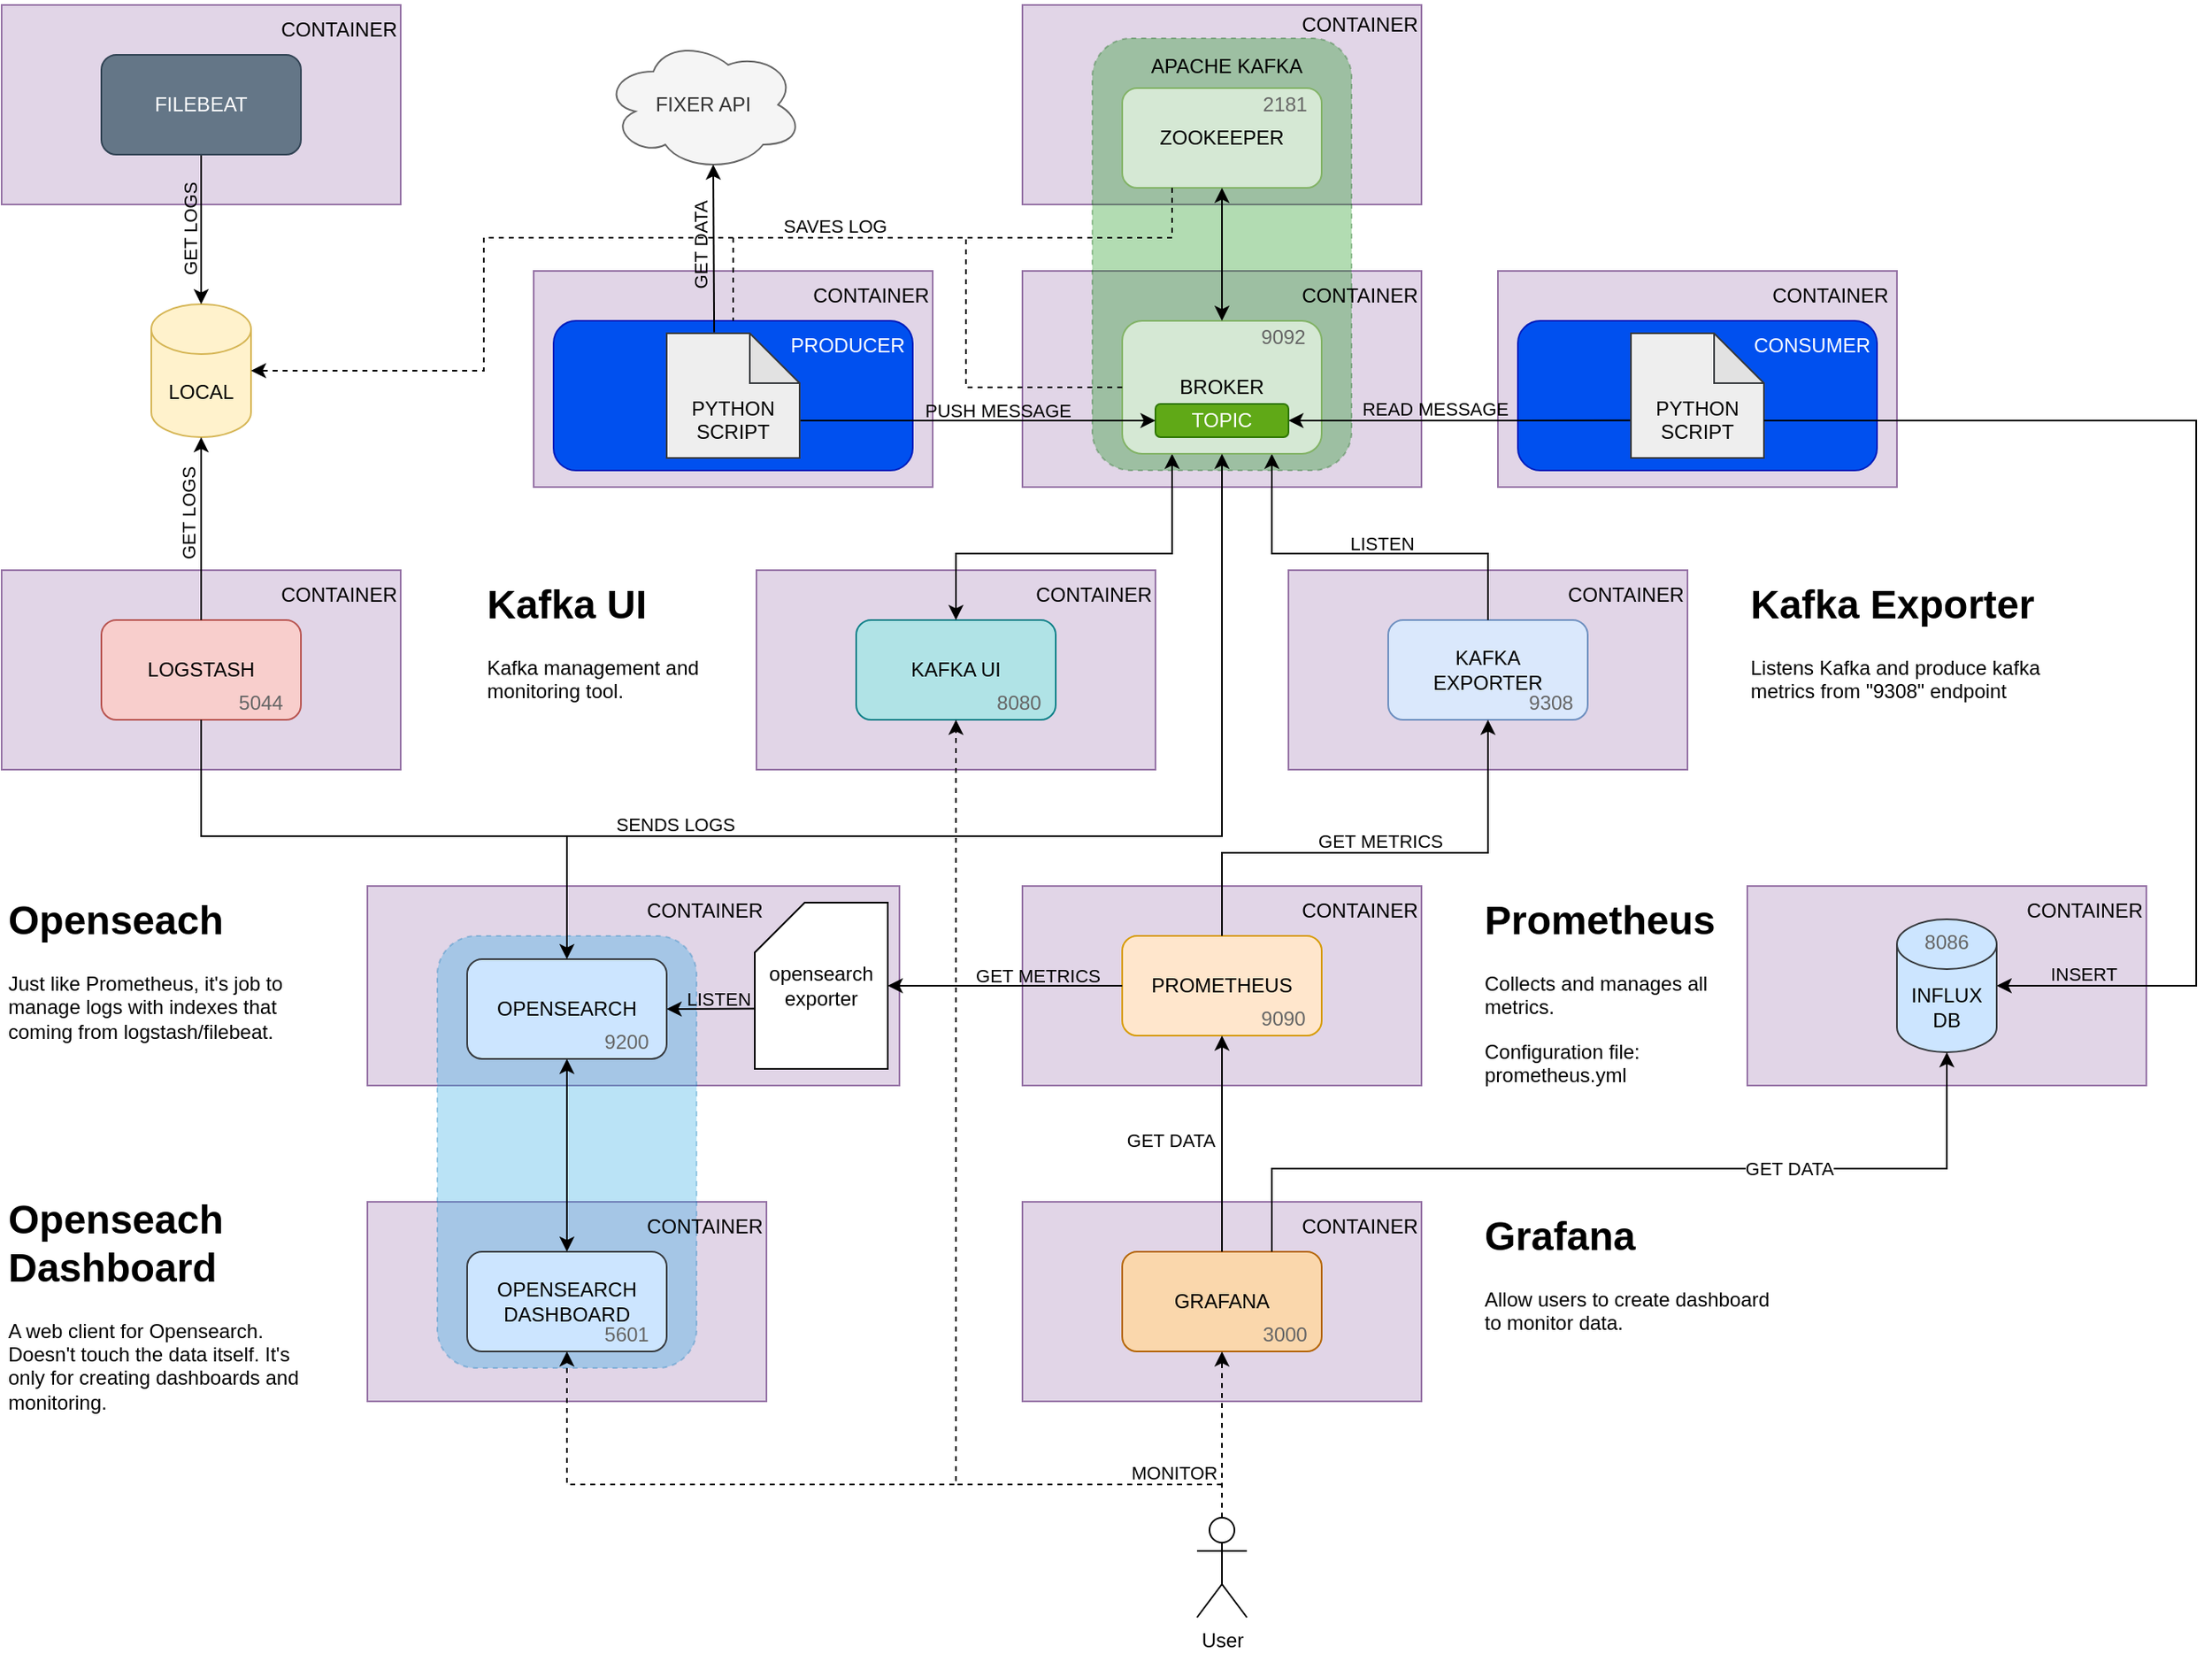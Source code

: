 <mxfile version="24.9.3">
  <diagram name="Page-1" id="3kDBGb4JcDjgzZJUVYEn">
    <mxGraphModel dx="2610" dy="969" grid="1" gridSize="10" guides="1" tooltips="1" connect="1" arrows="1" fold="1" page="1" pageScale="1" pageWidth="827" pageHeight="1169" math="0" shadow="0">
      <root>
        <mxCell id="0" />
        <mxCell id="1" parent="0" />
        <mxCell id="dXESkzsyvclQiehPw874-32" value="" style="rounded=0;whiteSpace=wrap;html=1;fillColor=#e1d5e7;strokeColor=#9673a6;" parent="1" vertex="1">
          <mxGeometry x="-100" y="790" width="240" height="120" as="geometry" />
        </mxCell>
        <mxCell id="dXESkzsyvclQiehPw874-34" value="" style="rounded=0;whiteSpace=wrap;html=1;fillColor=#e1d5e7;strokeColor=#9673a6;" parent="1" vertex="1">
          <mxGeometry x="-100" y="600" width="320" height="120" as="geometry" />
        </mxCell>
        <mxCell id="OyqOIDhZYZIaJVyFx2O7-1" value="" style="rounded=1;whiteSpace=wrap;html=1;fillColor=#1ba1e2;dashed=1;strokeColor=#006EAF;opacity=30;fontColor=#ffffff;" parent="1" vertex="1">
          <mxGeometry x="-58" y="630" width="156" height="260" as="geometry" />
        </mxCell>
        <mxCell id="dXESkzsyvclQiehPw874-53" value="" style="rounded=0;whiteSpace=wrap;html=1;fillColor=#e1d5e7;strokeColor=#9673a6;" parent="1" vertex="1">
          <mxGeometry x="730" y="600" width="240" height="120" as="geometry" />
        </mxCell>
        <mxCell id="dXESkzsyvclQiehPw874-54" value="CONTAINER" style="text;html=1;align=center;verticalAlign=middle;whiteSpace=wrap;rounded=0;" parent="1" vertex="1">
          <mxGeometry x="903" y="600" width="60" height="30" as="geometry" />
        </mxCell>
        <mxCell id="dXESkzsyvclQiehPw874-21" value="" style="rounded=0;whiteSpace=wrap;html=1;fillColor=#e1d5e7;strokeColor=#9673a6;" parent="1" vertex="1">
          <mxGeometry x="580" y="230" width="240" height="130" as="geometry" />
        </mxCell>
        <mxCell id="dXESkzsyvclQiehPw874-25" value="" style="rounded=1;whiteSpace=wrap;html=1;fillColor=#0050ef;fontColor=#ffffff;strokeColor=#001DBC;" parent="1" vertex="1">
          <mxGeometry x="592" y="260" width="216" height="90" as="geometry" />
        </mxCell>
        <mxCell id="dXESkzsyvclQiehPw874-17" value="" style="rounded=0;whiteSpace=wrap;html=1;fillColor=#e1d5e7;strokeColor=#9673a6;" parent="1" vertex="1">
          <mxGeometry y="230" width="240" height="130" as="geometry" />
        </mxCell>
        <mxCell id="JubgDkxeSgBdDvuERA1v-1" value="" style="rounded=0;whiteSpace=wrap;html=1;fillColor=#e1d5e7;strokeColor=#9673a6;" parent="1" vertex="1">
          <mxGeometry x="294" y="70" width="240" height="120" as="geometry" />
        </mxCell>
        <mxCell id="JubgDkxeSgBdDvuERA1v-3" value="" style="rounded=0;whiteSpace=wrap;html=1;fillColor=#e1d5e7;strokeColor=#9673a6;" parent="1" vertex="1">
          <mxGeometry x="294" y="230" width="240" height="130" as="geometry" />
        </mxCell>
        <mxCell id="JubgDkxeSgBdDvuERA1v-58" value="" style="rounded=1;whiteSpace=wrap;html=1;fillColor=#008a00;dashed=1;fontColor=#ffffff;strokeColor=#005700;opacity=30;" parent="1" vertex="1">
          <mxGeometry x="336" y="90" width="156" height="260" as="geometry" />
        </mxCell>
        <mxCell id="JubgDkxeSgBdDvuERA1v-5" value="CONTAINER" style="text;html=1;align=center;verticalAlign=middle;whiteSpace=wrap;rounded=0;" parent="1" vertex="1">
          <mxGeometry x="467" y="67" width="60" height="30" as="geometry" />
        </mxCell>
        <mxCell id="JubgDkxeSgBdDvuERA1v-6" value="CONTAINER" style="text;html=1;align=center;verticalAlign=middle;whiteSpace=wrap;rounded=0;" parent="1" vertex="1">
          <mxGeometry x="467" y="230" width="60" height="30" as="geometry" />
        </mxCell>
        <mxCell id="JubgDkxeSgBdDvuERA1v-8" value="" style="rounded=0;whiteSpace=wrap;html=1;fillColor=#e1d5e7;strokeColor=#9673a6;" parent="1" vertex="1">
          <mxGeometry x="454" y="410" width="240" height="120" as="geometry" />
        </mxCell>
        <mxCell id="JubgDkxeSgBdDvuERA1v-9" value="KAFKA&lt;div&gt;EXPORTER&lt;/div&gt;" style="rounded=1;whiteSpace=wrap;html=1;fillColor=#dae8fc;strokeColor=#6c8ebf;" parent="1" vertex="1">
          <mxGeometry x="514" y="440" width="120" height="60" as="geometry" />
        </mxCell>
        <mxCell id="JubgDkxeSgBdDvuERA1v-10" value="CONTAINER" style="text;html=1;align=center;verticalAlign=middle;whiteSpace=wrap;rounded=0;" parent="1" vertex="1">
          <mxGeometry x="627" y="410" width="60" height="30" as="geometry" />
        </mxCell>
        <mxCell id="JubgDkxeSgBdDvuERA1v-12" value="" style="endArrow=classic;html=1;rounded=0;entryX=0.75;entryY=1;entryDx=0;entryDy=0;exitX=0.5;exitY=0;exitDx=0;exitDy=0;" parent="1" source="JubgDkxeSgBdDvuERA1v-9" target="JubgDkxeSgBdDvuERA1v-4" edge="1">
          <mxGeometry width="50" height="50" relative="1" as="geometry">
            <mxPoint x="390" y="570" as="sourcePoint" />
            <mxPoint x="440" y="520" as="targetPoint" />
            <Array as="points">
              <mxPoint x="574" y="400" />
              <mxPoint x="444" y="400" />
            </Array>
          </mxGeometry>
        </mxCell>
        <mxCell id="JubgDkxeSgBdDvuERA1v-14" value="LISTEN" style="edgeLabel;html=1;align=center;verticalAlign=middle;resizable=0;points=[];labelBackgroundColor=none;" parent="JubgDkxeSgBdDvuERA1v-12" vertex="1" connectable="0">
          <mxGeometry x="0.03" y="-1" relative="1" as="geometry">
            <mxPoint x="14" y="-5" as="offset" />
          </mxGeometry>
        </mxCell>
        <mxCell id="JubgDkxeSgBdDvuERA1v-15" value="" style="rounded=0;whiteSpace=wrap;html=1;fillColor=#e1d5e7;strokeColor=#9673a6;" parent="1" vertex="1">
          <mxGeometry x="294" y="600" width="240" height="120" as="geometry" />
        </mxCell>
        <mxCell id="JubgDkxeSgBdDvuERA1v-16" value="PROMETHEUS" style="rounded=1;whiteSpace=wrap;html=1;fillColor=#ffe6cc;strokeColor=#d79b00;" parent="1" vertex="1">
          <mxGeometry x="354" y="630" width="120" height="60" as="geometry" />
        </mxCell>
        <mxCell id="JubgDkxeSgBdDvuERA1v-17" value="CONTAINER" style="text;html=1;align=center;verticalAlign=middle;whiteSpace=wrap;rounded=0;" parent="1" vertex="1">
          <mxGeometry x="467" y="600" width="60" height="30" as="geometry" />
        </mxCell>
        <mxCell id="JubgDkxeSgBdDvuERA1v-18" value="" style="endArrow=classic;html=1;rounded=0;entryX=0.5;entryY=1;entryDx=0;entryDy=0;exitX=0.5;exitY=0;exitDx=0;exitDy=0;" parent="1" source="JubgDkxeSgBdDvuERA1v-16" target="JubgDkxeSgBdDvuERA1v-9" edge="1">
          <mxGeometry width="50" height="50" relative="1" as="geometry">
            <mxPoint x="390" y="570" as="sourcePoint" />
            <mxPoint x="440" y="520" as="targetPoint" />
            <Array as="points">
              <mxPoint x="414" y="580" />
              <mxPoint x="574" y="580" />
            </Array>
          </mxGeometry>
        </mxCell>
        <mxCell id="JubgDkxeSgBdDvuERA1v-19" value="GET METRICS" style="edgeLabel;html=1;align=center;verticalAlign=middle;resizable=0;points=[];labelBackgroundColor=none;" parent="JubgDkxeSgBdDvuERA1v-18" vertex="1" connectable="0">
          <mxGeometry x="-0.08" y="1" relative="1" as="geometry">
            <mxPoint x="11" y="-6" as="offset" />
          </mxGeometry>
        </mxCell>
        <mxCell id="JubgDkxeSgBdDvuERA1v-20" value="" style="rounded=0;whiteSpace=wrap;html=1;fillColor=#e1d5e7;strokeColor=#9673a6;" parent="1" vertex="1">
          <mxGeometry x="294" y="790" width="240" height="120" as="geometry" />
        </mxCell>
        <mxCell id="JubgDkxeSgBdDvuERA1v-21" value="GRAFANA" style="rounded=1;whiteSpace=wrap;html=1;fillColor=#fad7ac;strokeColor=#b46504;" parent="1" vertex="1">
          <mxGeometry x="354" y="820" width="120" height="60" as="geometry" />
        </mxCell>
        <mxCell id="JubgDkxeSgBdDvuERA1v-22" value="CONTAINER" style="text;html=1;align=center;verticalAlign=middle;whiteSpace=wrap;rounded=0;" parent="1" vertex="1">
          <mxGeometry x="467" y="790" width="60" height="30" as="geometry" />
        </mxCell>
        <mxCell id="JubgDkxeSgBdDvuERA1v-23" value="" style="endArrow=classic;html=1;rounded=0;entryX=0.5;entryY=1;entryDx=0;entryDy=0;exitX=0.5;exitY=0;exitDx=0;exitDy=0;" parent="1" source="JubgDkxeSgBdDvuERA1v-21" target="JubgDkxeSgBdDvuERA1v-16" edge="1">
          <mxGeometry width="50" height="50" relative="1" as="geometry">
            <mxPoint x="390" y="570" as="sourcePoint" />
            <mxPoint x="440" y="520" as="targetPoint" />
          </mxGeometry>
        </mxCell>
        <mxCell id="JubgDkxeSgBdDvuERA1v-24" value="GET DATA" style="edgeLabel;html=1;align=center;verticalAlign=middle;resizable=0;points=[];" parent="JubgDkxeSgBdDvuERA1v-23" vertex="1" connectable="0">
          <mxGeometry x="0.028" y="-1" relative="1" as="geometry">
            <mxPoint x="-32" as="offset" />
          </mxGeometry>
        </mxCell>
        <mxCell id="JubgDkxeSgBdDvuERA1v-33" value="&lt;h1 style=&quot;margin-top: 0px;&quot;&gt;Kafka Exporter&lt;/h1&gt;&lt;p&gt;Listens Kafka and produce kafka metrics from &quot;9308&quot; endpoint&lt;/p&gt;" style="text;html=1;whiteSpace=wrap;overflow=hidden;rounded=0;" parent="1" vertex="1">
          <mxGeometry x="730" y="410" width="180" height="120" as="geometry" />
        </mxCell>
        <mxCell id="JubgDkxeSgBdDvuERA1v-34" value="&lt;h1 style=&quot;margin-top: 0px;&quot;&gt;Prometheus&lt;/h1&gt;&lt;p&gt;Collects and manages all metrics.&amp;nbsp;&lt;/p&gt;&lt;p&gt;Configuration file: prometheus.yml&lt;/p&gt;" style="text;html=1;whiteSpace=wrap;overflow=hidden;rounded=0;" parent="1" vertex="1">
          <mxGeometry x="570" y="600" width="180" height="120" as="geometry" />
        </mxCell>
        <mxCell id="JubgDkxeSgBdDvuERA1v-35" value="&lt;h1 style=&quot;margin-top: 0px;&quot;&gt;Grafana&lt;br&gt;&lt;/h1&gt;&lt;div&gt;Allow users to create dashboard to monitor data.&lt;/div&gt;" style="text;html=1;whiteSpace=wrap;overflow=hidden;rounded=0;" parent="1" vertex="1">
          <mxGeometry x="570" y="790" width="180" height="120" as="geometry" />
        </mxCell>
        <mxCell id="JubgDkxeSgBdDvuERA1v-36" value="" style="rounded=0;whiteSpace=wrap;html=1;fillColor=#e1d5e7;strokeColor=#9673a6;" parent="1" vertex="1">
          <mxGeometry x="134" y="410" width="240" height="120" as="geometry" />
        </mxCell>
        <mxCell id="JubgDkxeSgBdDvuERA1v-37" value="KAFKA UI" style="rounded=1;whiteSpace=wrap;html=1;fillColor=#b0e3e6;strokeColor=#0e8088;" parent="1" vertex="1">
          <mxGeometry x="194" y="440" width="120" height="60" as="geometry" />
        </mxCell>
        <mxCell id="JubgDkxeSgBdDvuERA1v-38" value="CONTAINER" style="text;html=1;align=center;verticalAlign=middle;whiteSpace=wrap;rounded=0;" parent="1" vertex="1">
          <mxGeometry x="307" y="410" width="60" height="30" as="geometry" />
        </mxCell>
        <mxCell id="JubgDkxeSgBdDvuERA1v-42" value="&lt;h1 style=&quot;margin-top: 0px;&quot;&gt;Kafka UI&lt;/h1&gt;&lt;p&gt;Kafka management and&amp;nbsp; monitoring tool.&lt;/p&gt;" style="text;html=1;whiteSpace=wrap;overflow=hidden;rounded=0;" parent="1" vertex="1">
          <mxGeometry x="-30" y="410" width="140" height="120" as="geometry" />
        </mxCell>
        <mxCell id="JubgDkxeSgBdDvuERA1v-44" value="" style="endArrow=classic;startArrow=classic;html=1;rounded=0;entryX=0.25;entryY=1;entryDx=0;entryDy=0;exitX=0.5;exitY=0;exitDx=0;exitDy=0;" parent="1" source="JubgDkxeSgBdDvuERA1v-37" target="JubgDkxeSgBdDvuERA1v-4" edge="1">
          <mxGeometry width="50" height="50" relative="1" as="geometry">
            <mxPoint x="320" y="410" as="sourcePoint" />
            <mxPoint x="370" y="360" as="targetPoint" />
            <Array as="points">
              <mxPoint x="254" y="400" />
              <mxPoint x="384" y="400" />
            </Array>
          </mxGeometry>
        </mxCell>
        <mxCell id="JubgDkxeSgBdDvuERA1v-50" value="INFLUX&lt;div&gt;DB&lt;/div&gt;" style="shape=cylinder3;whiteSpace=wrap;html=1;boundedLbl=1;backgroundOutline=1;size=15;fillColor=#cce5ff;strokeColor=#36393d;" parent="1" vertex="1">
          <mxGeometry x="820" y="620" width="60" height="80" as="geometry" />
        </mxCell>
        <mxCell id="JubgDkxeSgBdDvuERA1v-54" value="" style="endArrow=classic;html=1;rounded=0;entryX=0.5;entryY=1;entryDx=0;entryDy=0;entryPerimeter=0;exitX=0.75;exitY=0;exitDx=0;exitDy=0;" parent="1" source="JubgDkxeSgBdDvuERA1v-21" target="JubgDkxeSgBdDvuERA1v-50" edge="1">
          <mxGeometry width="50" height="50" relative="1" as="geometry">
            <mxPoint x="130" y="610" as="sourcePoint" />
            <mxPoint x="180" y="560" as="targetPoint" />
            <Array as="points">
              <mxPoint x="444" y="770" />
              <mxPoint x="850" y="770" />
            </Array>
          </mxGeometry>
        </mxCell>
        <mxCell id="JubgDkxeSgBdDvuERA1v-57" value="GET DATA" style="edgeLabel;html=1;align=center;verticalAlign=middle;resizable=0;points=[];" parent="JubgDkxeSgBdDvuERA1v-54" vertex="1" connectable="0">
          <mxGeometry x="0.371" relative="1" as="geometry">
            <mxPoint as="offset" />
          </mxGeometry>
        </mxCell>
        <mxCell id="JubgDkxeSgBdDvuERA1v-2" value="ZOOKEEPER" style="rounded=1;whiteSpace=wrap;html=1;fillColor=#d5e8d4;strokeColor=#82b366;" parent="1" vertex="1">
          <mxGeometry x="354" y="120" width="120" height="60" as="geometry" />
        </mxCell>
        <mxCell id="JubgDkxeSgBdDvuERA1v-4" value="BROKER" style="rounded=1;whiteSpace=wrap;html=1;fillColor=#d5e8d4;strokeColor=#82b366;arcSize=15;" parent="1" vertex="1">
          <mxGeometry x="354" y="260" width="120" height="80" as="geometry" />
        </mxCell>
        <mxCell id="JubgDkxeSgBdDvuERA1v-60" value="User" style="shape=umlActor;verticalLabelPosition=bottom;verticalAlign=top;html=1;outlineConnect=0;" parent="1" vertex="1">
          <mxGeometry x="399" y="980" width="30" height="60" as="geometry" />
        </mxCell>
        <mxCell id="JubgDkxeSgBdDvuERA1v-62" value="" style="endArrow=classic;html=1;rounded=0;entryX=0.5;entryY=1;entryDx=0;entryDy=0;dashed=1;" parent="1" source="JubgDkxeSgBdDvuERA1v-60" target="JubgDkxeSgBdDvuERA1v-21" edge="1">
          <mxGeometry width="50" height="50" relative="1" as="geometry">
            <mxPoint x="360" y="830" as="sourcePoint" />
            <mxPoint x="410" y="780" as="targetPoint" />
          </mxGeometry>
        </mxCell>
        <mxCell id="JubgDkxeSgBdDvuERA1v-66" value="MONITOR" style="edgeLabel;html=1;align=center;verticalAlign=middle;resizable=0;points=[];labelBackgroundColor=none;" parent="JubgDkxeSgBdDvuERA1v-62" vertex="1" connectable="0">
          <mxGeometry x="-0.288" y="1" relative="1" as="geometry">
            <mxPoint x="-28" y="8" as="offset" />
          </mxGeometry>
        </mxCell>
        <mxCell id="JubgDkxeSgBdDvuERA1v-63" value="" style="endArrow=classic;html=1;rounded=0;entryX=0.5;entryY=1;entryDx=0;entryDy=0;dashed=1;" parent="1" target="JubgDkxeSgBdDvuERA1v-37" edge="1">
          <mxGeometry width="50" height="50" relative="1" as="geometry">
            <mxPoint x="414" y="960" as="sourcePoint" />
            <mxPoint x="410" y="780" as="targetPoint" />
            <Array as="points">
              <mxPoint x="254" y="960" />
            </Array>
          </mxGeometry>
        </mxCell>
        <mxCell id="JubgDkxeSgBdDvuERA1v-27" value="" style="endArrow=classic;html=1;rounded=0;entryX=1;entryY=0.5;entryDx=0;entryDy=0;exitX=0.011;exitY=0.699;exitDx=0;exitDy=0;exitPerimeter=0;" parent="1" source="dXESkzsyvclQiehPw874-27" target="JubgDkxeSgBdDvuERA1v-25" edge="1">
          <mxGeometry width="50" height="50" relative="1" as="geometry">
            <mxPoint x="560" y="300" as="sourcePoint" />
            <mxPoint x="570" y="350" as="targetPoint" />
          </mxGeometry>
        </mxCell>
        <mxCell id="JubgDkxeSgBdDvuERA1v-32" value="READ MESSAGE" style="edgeLabel;html=1;align=center;verticalAlign=middle;resizable=0;points=[];labelBackgroundColor=none;rotation=0;" parent="JubgDkxeSgBdDvuERA1v-27" vertex="1" connectable="0">
          <mxGeometry x="-0.032" y="1" relative="1" as="geometry">
            <mxPoint x="-19" y="-8" as="offset" />
          </mxGeometry>
        </mxCell>
        <mxCell id="JubgDkxeSgBdDvuERA1v-25" value="TOPIC" style="rounded=1;whiteSpace=wrap;html=1;fillColor=#60a917;fontColor=#ffffff;strokeColor=#2D7600;" parent="1" vertex="1">
          <mxGeometry x="374" y="310" width="80" height="20" as="geometry" />
        </mxCell>
        <mxCell id="dXESkzsyvclQiehPw874-24" value="" style="rounded=1;whiteSpace=wrap;html=1;fillColor=#0050ef;fontColor=#ffffff;strokeColor=#001DBC;" parent="1" vertex="1">
          <mxGeometry x="12" y="260" width="216" height="90" as="geometry" />
        </mxCell>
        <mxCell id="JubgDkxeSgBdDvuERA1v-26" value="" style="endArrow=classic;html=1;rounded=0;entryX=0;entryY=0.5;entryDx=0;entryDy=0;exitX=0;exitY=0;exitDx=80;exitDy=52.5;exitPerimeter=0;" parent="1" source="dXESkzsyvclQiehPw874-26" target="JubgDkxeSgBdDvuERA1v-25" edge="1">
          <mxGeometry width="50" height="50" relative="1" as="geometry">
            <mxPoint x="230" y="290" as="sourcePoint" />
            <mxPoint x="420" y="470" as="targetPoint" />
          </mxGeometry>
        </mxCell>
        <mxCell id="JubgDkxeSgBdDvuERA1v-31" value="PUSH MESSAGE" style="edgeLabel;html=1;align=center;verticalAlign=middle;resizable=0;points=[];labelBackgroundColor=none;rotation=0;" parent="JubgDkxeSgBdDvuERA1v-26" vertex="1" connectable="0">
          <mxGeometry x="-0.171" y="1" relative="1" as="geometry">
            <mxPoint x="30" y="-5" as="offset" />
          </mxGeometry>
        </mxCell>
        <mxCell id="JubgDkxeSgBdDvuERA1v-67" value="APACHE KAFKA" style="text;html=1;align=center;verticalAlign=middle;whiteSpace=wrap;rounded=0;" parent="1" vertex="1">
          <mxGeometry x="352" y="92" width="130" height="30" as="geometry" />
        </mxCell>
        <mxCell id="JubgDkxeSgBdDvuERA1v-68" value="" style="endArrow=classic;startArrow=classic;html=1;rounded=0;entryX=0.5;entryY=1;entryDx=0;entryDy=0;exitX=0.5;exitY=0;exitDx=0;exitDy=0;" parent="1" source="JubgDkxeSgBdDvuERA1v-4" target="JubgDkxeSgBdDvuERA1v-2" edge="1">
          <mxGeometry width="50" height="50" relative="1" as="geometry">
            <mxPoint x="330" y="500" as="sourcePoint" />
            <mxPoint x="380" y="450" as="targetPoint" />
          </mxGeometry>
        </mxCell>
        <mxCell id="dXESkzsyvclQiehPw874-18" value="CONTAINER" style="text;html=1;align=center;verticalAlign=middle;whiteSpace=wrap;rounded=0;" parent="1" vertex="1">
          <mxGeometry x="173" y="230" width="60" height="30" as="geometry" />
        </mxCell>
        <mxCell id="dXESkzsyvclQiehPw874-22" value="CONTAINER" style="text;html=1;align=center;verticalAlign=middle;whiteSpace=wrap;rounded=0;" parent="1" vertex="1">
          <mxGeometry x="750" y="230" width="60" height="30" as="geometry" />
        </mxCell>
        <mxCell id="dXESkzsyvclQiehPw874-26" value="&lt;div&gt;&lt;br&gt;&lt;/div&gt;&lt;div&gt;&lt;br&gt;&lt;/div&gt;PYTHON&lt;div&gt;SCRIPT&lt;/div&gt;" style="shape=note;whiteSpace=wrap;html=1;backgroundOutline=1;darkOpacity=0.05;fillColor=#eeeeee;strokeColor=#36393d;" parent="1" vertex="1">
          <mxGeometry x="80" y="267.5" width="80" height="75" as="geometry" />
        </mxCell>
        <mxCell id="dXESkzsyvclQiehPw874-27" value="&lt;div&gt;&lt;br&gt;&lt;/div&gt;&lt;div&gt;&lt;br&gt;&lt;/div&gt;PYTHON&lt;div&gt;SCRIPT&lt;/div&gt;" style="shape=note;whiteSpace=wrap;html=1;backgroundOutline=1;darkOpacity=0.05;fillColor=#eeeeee;strokeColor=#36393d;" parent="1" vertex="1">
          <mxGeometry x="660" y="267.5" width="80" height="75" as="geometry" />
        </mxCell>
        <mxCell id="dXESkzsyvclQiehPw874-28" value="" style="endArrow=classic;html=1;rounded=0;entryX=1;entryY=0.5;entryDx=0;entryDy=0;entryPerimeter=0;exitX=0;exitY=0;exitDx=80;exitDy=52.5;exitPerimeter=0;" parent="1" source="dXESkzsyvclQiehPw874-27" target="JubgDkxeSgBdDvuERA1v-50" edge="1">
          <mxGeometry width="50" height="50" relative="1" as="geometry">
            <mxPoint x="440" y="590" as="sourcePoint" />
            <mxPoint x="490" y="540" as="targetPoint" />
            <Array as="points">
              <mxPoint x="1000" y="320" />
              <mxPoint x="1000" y="660" />
            </Array>
          </mxGeometry>
        </mxCell>
        <mxCell id="dXESkzsyvclQiehPw874-29" value="INSERT" style="edgeLabel;html=1;align=center;verticalAlign=middle;resizable=0;points=[];labelBackgroundColor=none;" parent="dXESkzsyvclQiehPw874-28" vertex="1" connectable="0">
          <mxGeometry x="0.866" relative="1" as="geometry">
            <mxPoint x="4" y="-7" as="offset" />
          </mxGeometry>
        </mxCell>
        <mxCell id="dXESkzsyvclQiehPw874-33" value="CONTAINER" style="text;html=1;align=center;verticalAlign=middle;whiteSpace=wrap;rounded=0;" parent="1" vertex="1">
          <mxGeometry x="73" y="790" width="60" height="30" as="geometry" />
        </mxCell>
        <mxCell id="dXESkzsyvclQiehPw874-35" value="CONTAINER" style="text;html=1;align=center;verticalAlign=middle;whiteSpace=wrap;rounded=0;" parent="1" vertex="1">
          <mxGeometry x="73" y="600" width="60" height="30" as="geometry" />
        </mxCell>
        <mxCell id="dXESkzsyvclQiehPw874-36" value="OPENSEARCH" style="rounded=1;whiteSpace=wrap;html=1;fillColor=#cce5ff;strokeColor=#36393d;" parent="1" vertex="1">
          <mxGeometry x="-40" y="644" width="120" height="60" as="geometry" />
        </mxCell>
        <mxCell id="dXESkzsyvclQiehPw874-39" value="OPENSEARCH&lt;div&gt;DASHBOARD&lt;/div&gt;" style="rounded=1;whiteSpace=wrap;html=1;fillColor=#cce5ff;strokeColor=#36393d;" parent="1" vertex="1">
          <mxGeometry x="-40" y="820" width="120" height="60" as="geometry" />
        </mxCell>
        <mxCell id="dXESkzsyvclQiehPw874-40" value="" style="endArrow=classic;startArrow=classic;html=1;rounded=0;entryX=0.5;entryY=1;entryDx=0;entryDy=0;exitX=0.5;exitY=0;exitDx=0;exitDy=0;" parent="1" source="dXESkzsyvclQiehPw874-39" target="dXESkzsyvclQiehPw874-36" edge="1">
          <mxGeometry width="50" height="50" relative="1" as="geometry">
            <mxPoint x="430" y="630" as="sourcePoint" />
            <mxPoint x="480" y="580" as="targetPoint" />
          </mxGeometry>
        </mxCell>
        <mxCell id="dXESkzsyvclQiehPw874-41" value="" style="endArrow=classic;html=1;rounded=0;entryX=0.5;entryY=1;entryDx=0;entryDy=0;dashed=1;" parent="1" edge="1" target="dXESkzsyvclQiehPw874-39">
          <mxGeometry width="50" height="50" relative="1" as="geometry">
            <mxPoint x="253" y="960" as="sourcePoint" />
            <mxPoint x="123" y="880" as="targetPoint" />
            <Array as="points">
              <mxPoint x="20" y="960" />
            </Array>
          </mxGeometry>
        </mxCell>
        <mxCell id="dXESkzsyvclQiehPw874-42" value="&lt;h1 style=&quot;margin-top: 0px;&quot;&gt;Openseach&lt;br&gt;&lt;/h1&gt;&lt;div&gt;Just like Prometheus, it&#39;s job to manage logs with indexes that coming from logstash/filebeat.&lt;/div&gt;" style="text;html=1;whiteSpace=wrap;overflow=hidden;rounded=0;" parent="1" vertex="1">
          <mxGeometry x="-318" y="600" width="180" height="120" as="geometry" />
        </mxCell>
        <mxCell id="dXESkzsyvclQiehPw874-43" value="&lt;h1 style=&quot;margin-top: 0px;&quot;&gt;Openseach Dashboard&lt;br&gt;&lt;/h1&gt;&lt;div&gt;A web client for Opensearch. Doesn&#39;t touch the data itself. It&#39;s only for creating dashboards and monitoring.&lt;/div&gt;" style="text;html=1;whiteSpace=wrap;overflow=hidden;rounded=0;" parent="1" vertex="1">
          <mxGeometry x="-318" y="780" width="180" height="140" as="geometry" />
        </mxCell>
        <mxCell id="dXESkzsyvclQiehPw874-44" value="3000" style="text;html=1;align=center;verticalAlign=middle;whiteSpace=wrap;rounded=0;fontColor=#666666;" parent="1" vertex="1">
          <mxGeometry x="430" y="860" width="44" height="20" as="geometry" />
        </mxCell>
        <mxCell id="dXESkzsyvclQiehPw874-45" value="9200" style="text;html=1;align=center;verticalAlign=middle;whiteSpace=wrap;rounded=0;fontColor=#666666;" parent="1" vertex="1">
          <mxGeometry x="34" y="684" width="44" height="20" as="geometry" />
        </mxCell>
        <mxCell id="dXESkzsyvclQiehPw874-46" value="5601" style="text;html=1;align=center;verticalAlign=middle;whiteSpace=wrap;rounded=0;fontColor=#666666;" parent="1" vertex="1">
          <mxGeometry x="34" y="860" width="44" height="20" as="geometry" />
        </mxCell>
        <mxCell id="dXESkzsyvclQiehPw874-47" value="9090" style="text;html=1;align=center;verticalAlign=middle;whiteSpace=wrap;rounded=0;fontColor=#666666;" parent="1" vertex="1">
          <mxGeometry x="429" y="670" width="44" height="20" as="geometry" />
        </mxCell>
        <mxCell id="dXESkzsyvclQiehPw874-48" value="9308" style="text;html=1;align=center;verticalAlign=middle;whiteSpace=wrap;rounded=0;fontColor=#666666;" parent="1" vertex="1">
          <mxGeometry x="590" y="480" width="44" height="20" as="geometry" />
        </mxCell>
        <mxCell id="dXESkzsyvclQiehPw874-49" value="8080" style="text;html=1;align=center;verticalAlign=middle;whiteSpace=wrap;rounded=0;fontColor=#666666;" parent="1" vertex="1">
          <mxGeometry x="270" y="480" width="44" height="20" as="geometry" />
        </mxCell>
        <mxCell id="dXESkzsyvclQiehPw874-50" value="9092" style="text;html=1;align=center;verticalAlign=middle;whiteSpace=wrap;rounded=0;fontColor=#666666;" parent="1" vertex="1">
          <mxGeometry x="429" y="260" width="44" height="20" as="geometry" />
        </mxCell>
        <mxCell id="dXESkzsyvclQiehPw874-51" value="2181" style="text;html=1;align=center;verticalAlign=middle;whiteSpace=wrap;rounded=0;fontColor=#666666;" parent="1" vertex="1">
          <mxGeometry x="430" y="120" width="44" height="20" as="geometry" />
        </mxCell>
        <mxCell id="dXESkzsyvclQiehPw874-52" value="8086" style="text;html=1;align=center;verticalAlign=middle;whiteSpace=wrap;rounded=0;fontColor=#666666;" parent="1" vertex="1">
          <mxGeometry x="828" y="624" width="44" height="20" as="geometry" />
        </mxCell>
        <mxCell id="dXESkzsyvclQiehPw874-56" value="PRODUCER" style="text;html=1;align=center;verticalAlign=middle;whiteSpace=wrap;rounded=0;fontColor=#FFFFFF;" parent="1" vertex="1">
          <mxGeometry x="150" y="260" width="78" height="30" as="geometry" />
        </mxCell>
        <mxCell id="dXESkzsyvclQiehPw874-57" value="CONSUMER" style="text;html=1;align=center;verticalAlign=middle;whiteSpace=wrap;rounded=0;fontColor=#FFFFFF;" parent="1" vertex="1">
          <mxGeometry x="730" y="260" width="78" height="30" as="geometry" />
        </mxCell>
        <mxCell id="DaKwxzCVevRHqUPO6czV-1" value="" style="rounded=0;whiteSpace=wrap;html=1;fillColor=#e1d5e7;strokeColor=#9673a6;" parent="1" vertex="1">
          <mxGeometry x="-320" y="410" width="240" height="120" as="geometry" />
        </mxCell>
        <mxCell id="DaKwxzCVevRHqUPO6czV-2" value="CONTAINER" style="text;html=1;align=center;verticalAlign=middle;whiteSpace=wrap;rounded=0;" parent="1" vertex="1">
          <mxGeometry x="-147" y="410" width="60" height="30" as="geometry" />
        </mxCell>
        <mxCell id="DaKwxzCVevRHqUPO6czV-3" value="LOGSTASH" style="rounded=1;whiteSpace=wrap;html=1;fillColor=#f8cecc;strokeColor=#b85450;" parent="1" vertex="1">
          <mxGeometry x="-260" y="440" width="120" height="60" as="geometry" />
        </mxCell>
        <mxCell id="DaKwxzCVevRHqUPO6czV-4" value="5044" style="text;html=1;align=center;verticalAlign=middle;whiteSpace=wrap;rounded=0;fontColor=#666666;" parent="1" vertex="1">
          <mxGeometry x="-186" y="480" width="44" height="20" as="geometry" />
        </mxCell>
        <mxCell id="DaKwxzCVevRHqUPO6czV-6" value="LOCAL" style="shape=cylinder3;whiteSpace=wrap;html=1;boundedLbl=1;backgroundOutline=1;size=15;fillColor=#fff2cc;strokeColor=#d6b656;" parent="1" vertex="1">
          <mxGeometry x="-230" y="250" width="60" height="80" as="geometry" />
        </mxCell>
        <mxCell id="DaKwxzCVevRHqUPO6czV-8" value="" style="endArrow=classic;html=1;rounded=0;entryX=1;entryY=0.5;entryDx=0;entryDy=0;entryPerimeter=0;exitX=0.25;exitY=1;exitDx=0;exitDy=0;dashed=1;" parent="1" source="JubgDkxeSgBdDvuERA1v-2" target="DaKwxzCVevRHqUPO6czV-6" edge="1">
          <mxGeometry width="50" height="50" relative="1" as="geometry">
            <mxPoint x="-30" y="132" as="sourcePoint" />
            <mxPoint x="20" y="82" as="targetPoint" />
            <Array as="points">
              <mxPoint x="384" y="210" />
              <mxPoint x="20" y="210" />
              <mxPoint x="-30" y="210" />
              <mxPoint x="-30" y="290" />
            </Array>
          </mxGeometry>
        </mxCell>
        <mxCell id="DaKwxzCVevRHqUPO6czV-12" value="SAVES LOG" style="edgeLabel;html=1;align=center;verticalAlign=middle;resizable=0;points=[];labelBackgroundColor=none;" parent="DaKwxzCVevRHqUPO6czV-8" vertex="1" connectable="0">
          <mxGeometry x="-0.298" relative="1" as="geometry">
            <mxPoint y="-7" as="offset" />
          </mxGeometry>
        </mxCell>
        <mxCell id="DaKwxzCVevRHqUPO6czV-10" value="" style="endArrow=none;html=1;rounded=0;entryX=0.5;entryY=0;entryDx=0;entryDy=0;dashed=1;" parent="1" target="dXESkzsyvclQiehPw874-24" edge="1">
          <mxGeometry width="50" height="50" relative="1" as="geometry">
            <mxPoint x="120" y="210" as="sourcePoint" />
            <mxPoint x="-270" y="250" as="targetPoint" />
          </mxGeometry>
        </mxCell>
        <mxCell id="DaKwxzCVevRHqUPO6czV-11" value="" style="endArrow=none;html=1;rounded=0;exitX=0;exitY=0.5;exitDx=0;exitDy=0;dashed=1;" parent="1" source="JubgDkxeSgBdDvuERA1v-4" edge="1">
          <mxGeometry width="50" height="50" relative="1" as="geometry">
            <mxPoint x="260" y="290" as="sourcePoint" />
            <mxPoint x="260" y="210" as="targetPoint" />
            <Array as="points">
              <mxPoint x="260" y="300" />
            </Array>
          </mxGeometry>
        </mxCell>
        <mxCell id="DaKwxzCVevRHqUPO6czV-13" value="" style="endArrow=classic;html=1;rounded=0;entryX=0.5;entryY=1;entryDx=0;entryDy=0;entryPerimeter=0;exitX=0.5;exitY=0;exitDx=0;exitDy=0;" parent="1" source="DaKwxzCVevRHqUPO6czV-3" target="DaKwxzCVevRHqUPO6czV-6" edge="1">
          <mxGeometry width="50" height="50" relative="1" as="geometry">
            <mxPoint x="120" y="370" as="sourcePoint" />
            <mxPoint x="170" y="320" as="targetPoint" />
            <Array as="points">
              <mxPoint x="-200" y="380" />
            </Array>
          </mxGeometry>
        </mxCell>
        <mxCell id="DaKwxzCVevRHqUPO6czV-14" value="GET LOGS" style="edgeLabel;html=1;align=center;verticalAlign=middle;resizable=0;points=[];rotation=-90;labelBackgroundColor=none;" parent="DaKwxzCVevRHqUPO6czV-13" vertex="1" connectable="0">
          <mxGeometry x="-0.072" y="1" relative="1" as="geometry">
            <mxPoint x="-7" y="-13" as="offset" />
          </mxGeometry>
        </mxCell>
        <mxCell id="DaKwxzCVevRHqUPO6czV-15" value="" style="endArrow=classic;html=1;rounded=0;entryX=0.5;entryY=0;entryDx=0;entryDy=0;exitX=0.5;exitY=1;exitDx=0;exitDy=0;" parent="1" source="DaKwxzCVevRHqUPO6czV-3" target="dXESkzsyvclQiehPw874-36" edge="1">
          <mxGeometry width="50" height="50" relative="1" as="geometry">
            <mxPoint x="-360" y="680" as="sourcePoint" />
            <mxPoint x="-310" y="630" as="targetPoint" />
            <Array as="points">
              <mxPoint x="-200" y="570" />
              <mxPoint x="20" y="570" />
            </Array>
          </mxGeometry>
        </mxCell>
        <mxCell id="DaKwxzCVevRHqUPO6czV-17" value="SENDS LOGS" style="edgeLabel;html=1;align=center;verticalAlign=middle;resizable=0;points=[];labelBackgroundColor=none;" parent="DaKwxzCVevRHqUPO6czV-15" vertex="1" connectable="0">
          <mxGeometry x="0.015" y="1" relative="1" as="geometry">
            <mxPoint x="170" y="-6" as="offset" />
          </mxGeometry>
        </mxCell>
        <mxCell id="DaKwxzCVevRHqUPO6czV-18" value="" style="endArrow=classic;html=1;rounded=0;entryX=0.5;entryY=1;entryDx=0;entryDy=0;" parent="1" target="JubgDkxeSgBdDvuERA1v-4" edge="1">
          <mxGeometry width="50" height="50" relative="1" as="geometry">
            <mxPoint x="20" y="570" as="sourcePoint" />
            <mxPoint x="220" y="630" as="targetPoint" />
            <Array as="points">
              <mxPoint x="414" y="570" />
            </Array>
          </mxGeometry>
        </mxCell>
        <mxCell id="-Dg-XLRbAdbIpDMg-k67-1" value="" style="rounded=0;whiteSpace=wrap;html=1;fillColor=#e1d5e7;strokeColor=#9673a6;" parent="1" vertex="1">
          <mxGeometry x="-320" y="70" width="240" height="120" as="geometry" />
        </mxCell>
        <mxCell id="-Dg-XLRbAdbIpDMg-k67-2" value="CONTAINER" style="text;html=1;align=center;verticalAlign=middle;whiteSpace=wrap;rounded=0;" parent="1" vertex="1">
          <mxGeometry x="-147" y="70" width="60" height="30" as="geometry" />
        </mxCell>
        <mxCell id="-Dg-XLRbAdbIpDMg-k67-4" value="" style="edgeStyle=orthogonalEdgeStyle;rounded=0;orthogonalLoop=1;jettySize=auto;html=1;" parent="1" source="-Dg-XLRbAdbIpDMg-k67-3" target="DaKwxzCVevRHqUPO6czV-6" edge="1">
          <mxGeometry relative="1" as="geometry" />
        </mxCell>
        <mxCell id="-Dg-XLRbAdbIpDMg-k67-3" value="FILEBEAT" style="rounded=1;whiteSpace=wrap;html=1;fillColor=#647687;strokeColor=#314354;fontColor=#ffffff;" parent="1" vertex="1">
          <mxGeometry x="-260" y="100" width="120" height="60" as="geometry" />
        </mxCell>
        <mxCell id="-Dg-XLRbAdbIpDMg-k67-5" value="GET LOGS" style="edgeLabel;html=1;align=center;verticalAlign=middle;resizable=0;points=[];rotation=-90;labelBackgroundColor=none;" parent="1" vertex="1" connectable="0">
          <mxGeometry x="-207" y="204.966" as="geometry" />
        </mxCell>
        <mxCell id="-Dg-XLRbAdbIpDMg-k67-6" value="FIXER API" style="ellipse;shape=cloud;whiteSpace=wrap;html=1;fillColor=#f5f5f5;fontColor=#333333;strokeColor=#666666;" parent="1" vertex="1">
          <mxGeometry x="42" y="90" width="120" height="80" as="geometry" />
        </mxCell>
        <mxCell id="-Dg-XLRbAdbIpDMg-k67-8" value="" style="endArrow=classic;html=1;rounded=0;entryX=0.55;entryY=0.95;entryDx=0;entryDy=0;entryPerimeter=0;exitX=0.357;exitY=-0.009;exitDx=0;exitDy=0;exitPerimeter=0;" parent="1" source="dXESkzsyvclQiehPw874-26" target="-Dg-XLRbAdbIpDMg-k67-6" edge="1">
          <mxGeometry width="50" height="50" relative="1" as="geometry">
            <mxPoint x="100" y="340" as="sourcePoint" />
            <mxPoint x="150" y="290" as="targetPoint" />
          </mxGeometry>
        </mxCell>
        <mxCell id="-Dg-XLRbAdbIpDMg-k67-9" value="GET DATA" style="edgeLabel;html=1;align=center;verticalAlign=middle;resizable=0;points=[];rotation=-90;labelBackgroundColor=none;" parent="-Dg-XLRbAdbIpDMg-k67-8" vertex="1" connectable="0">
          <mxGeometry x="-0.056" relative="1" as="geometry">
            <mxPoint x="-8" y="-4" as="offset" />
          </mxGeometry>
        </mxCell>
        <mxCell id="_0Zi5fHwNun3c1CT4jVj-1" value="opensearch&lt;div&gt;exporter&lt;/div&gt;" style="shape=card;whiteSpace=wrap;html=1;" vertex="1" parent="1">
          <mxGeometry x="133" y="610" width="80" height="100" as="geometry" />
        </mxCell>
        <mxCell id="_0Zi5fHwNun3c1CT4jVj-2" value="" style="endArrow=classic;html=1;rounded=0;entryX=1;entryY=0.5;entryDx=0;entryDy=0;exitX=0.001;exitY=0.637;exitDx=0;exitDy=0;exitPerimeter=0;" edge="1" parent="1" source="_0Zi5fHwNun3c1CT4jVj-1" target="dXESkzsyvclQiehPw874-36">
          <mxGeometry width="50" height="50" relative="1" as="geometry">
            <mxPoint x="130" y="780" as="sourcePoint" />
            <mxPoint x="180" y="730" as="targetPoint" />
          </mxGeometry>
        </mxCell>
        <mxCell id="_0Zi5fHwNun3c1CT4jVj-3" value="" style="endArrow=classic;html=1;rounded=0;entryX=1;entryY=0.5;entryDx=0;entryDy=0;entryPerimeter=0;exitX=0;exitY=0.5;exitDx=0;exitDy=0;" edge="1" parent="1" source="JubgDkxeSgBdDvuERA1v-16" target="_0Zi5fHwNun3c1CT4jVj-1">
          <mxGeometry width="50" height="50" relative="1" as="geometry">
            <mxPoint x="330" y="790" as="sourcePoint" />
            <mxPoint x="380" y="740" as="targetPoint" />
          </mxGeometry>
        </mxCell>
        <mxCell id="_0Zi5fHwNun3c1CT4jVj-4" value="GET METRICS" style="edgeLabel;html=1;align=center;verticalAlign=middle;resizable=0;points=[];labelBackgroundColor=none;" vertex="1" connectable="0" parent="_0Zi5fHwNun3c1CT4jVj-3">
          <mxGeometry x="-0.069" y="-1" relative="1" as="geometry">
            <mxPoint x="14" y="-5" as="offset" />
          </mxGeometry>
        </mxCell>
        <mxCell id="_0Zi5fHwNun3c1CT4jVj-5" value="LISTEN" style="edgeLabel;html=1;align=center;verticalAlign=middle;resizable=0;points=[];labelBackgroundColor=none;" vertex="1" connectable="0" parent="1">
          <mxGeometry x="110.999" y="668" as="geometry" />
        </mxCell>
      </root>
    </mxGraphModel>
  </diagram>
</mxfile>
